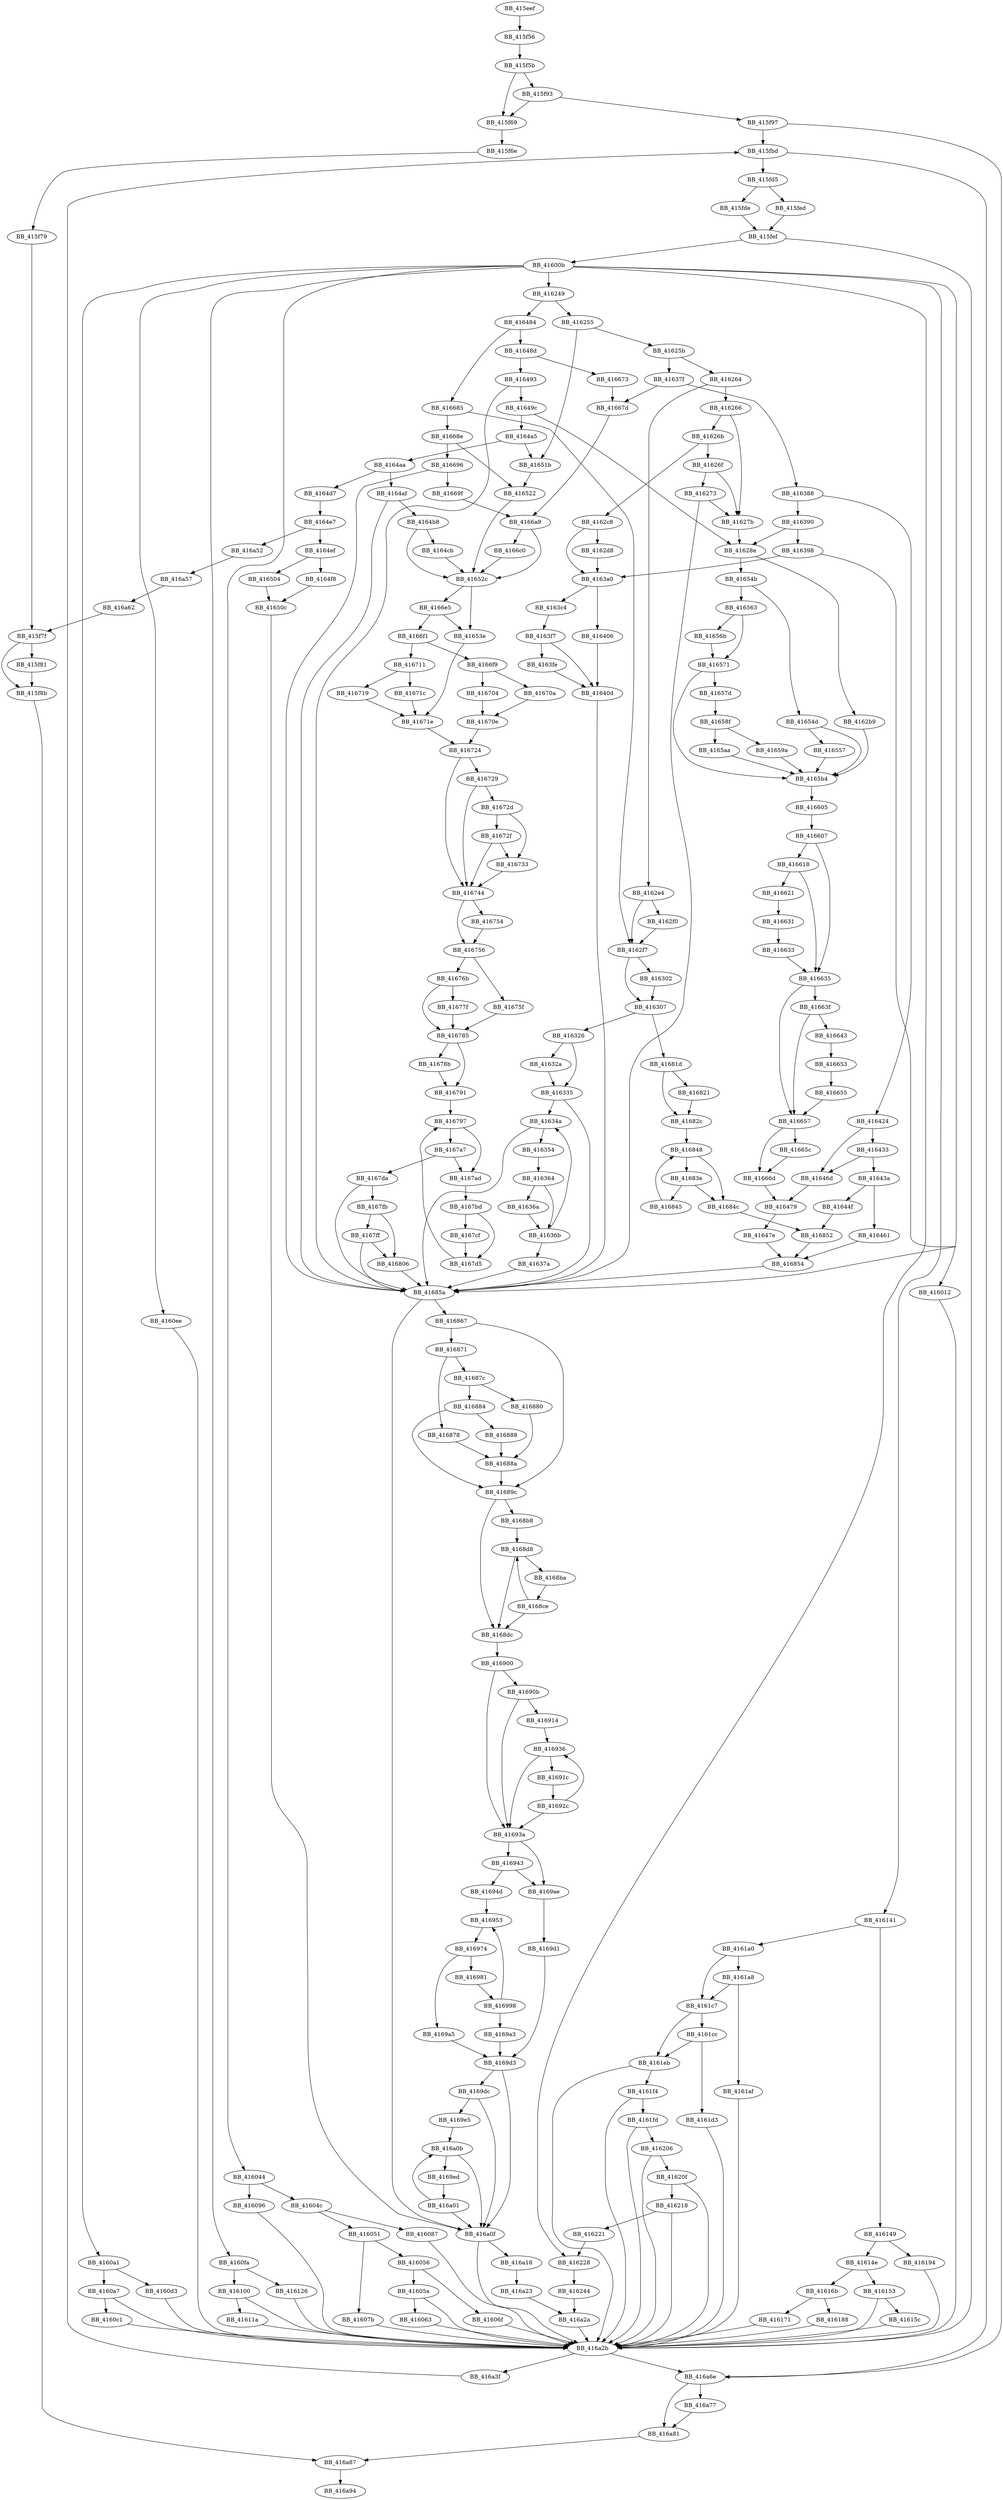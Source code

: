DiGraph __woutput_l{
BB_415eef->BB_415f56
BB_415f56->BB_415f5b
BB_415f5b->BB_415f69
BB_415f5b->BB_415f93
BB_415f69->BB_415f6e
BB_415f6e->BB_415f79
BB_415f79->BB_415f7f
BB_415f7f->BB_415f81
BB_415f7f->BB_415f8b
BB_415f81->BB_415f8b
BB_415f8b->BB_416a87
BB_415f93->BB_415f69
BB_415f93->BB_415f97
BB_415f97->BB_415fbd
BB_415f97->BB_416a6e
BB_415fbd->BB_415fd5
BB_415fbd->BB_416a6e
BB_415fd5->BB_415fde
BB_415fd5->BB_415fed
BB_415fde->BB_415fef
BB_415fed->BB_415fef
BB_415fef->BB_41600b
BB_415fef->BB_416a2b
BB_41600b->BB_416012
BB_41600b->BB_416044
BB_41600b->BB_4160a1
BB_41600b->BB_4160ee
BB_41600b->BB_4160fa
BB_41600b->BB_416141
BB_41600b->BB_416228
BB_41600b->BB_416249
BB_416012->BB_416a2b
BB_416044->BB_41604c
BB_416044->BB_416096
BB_41604c->BB_416051
BB_41604c->BB_416087
BB_416051->BB_416056
BB_416051->BB_41607b
BB_416056->BB_41605a
BB_416056->BB_41606f
BB_41605a->BB_416063
BB_41605a->BB_416a2b
BB_416063->BB_416a2b
BB_41606f->BB_416a2b
BB_41607b->BB_416a2b
BB_416087->BB_416a2b
BB_416096->BB_416a2b
BB_4160a1->BB_4160a7
BB_4160a1->BB_4160d3
BB_4160a7->BB_4160c1
BB_4160a7->BB_416a2b
BB_4160c1->BB_416a2b
BB_4160d3->BB_416a2b
BB_4160ee->BB_416a2b
BB_4160fa->BB_416100
BB_4160fa->BB_416126
BB_416100->BB_41611a
BB_416100->BB_416a2b
BB_41611a->BB_416a2b
BB_416126->BB_416a2b
BB_416141->BB_416149
BB_416141->BB_4161a0
BB_416149->BB_41614e
BB_416149->BB_416194
BB_41614e->BB_416153
BB_41614e->BB_41616b
BB_416153->BB_41615c
BB_416153->BB_416a2b
BB_41615c->BB_416a2b
BB_41616b->BB_416171
BB_41616b->BB_416188
BB_416171->BB_416a2b
BB_416188->BB_416a2b
BB_416194->BB_416a2b
BB_4161a0->BB_4161a8
BB_4161a0->BB_4161c7
BB_4161a8->BB_4161af
BB_4161a8->BB_4161c7
BB_4161af->BB_416a2b
BB_4161c7->BB_4161cc
BB_4161c7->BB_4161eb
BB_4161cc->BB_4161d3
BB_4161cc->BB_4161eb
BB_4161d3->BB_416a2b
BB_4161eb->BB_4161f4
BB_4161eb->BB_416a2b
BB_4161f4->BB_4161fd
BB_4161f4->BB_416a2b
BB_4161fd->BB_416206
BB_4161fd->BB_416a2b
BB_416206->BB_41620f
BB_416206->BB_416a2b
BB_41620f->BB_416218
BB_41620f->BB_416a2b
BB_416218->BB_416221
BB_416218->BB_416a2b
BB_416221->BB_416228
BB_416228->BB_416244
BB_416244->BB_416a2a
BB_416249->BB_416255
BB_416249->BB_416484
BB_416255->BB_41625b
BB_416255->BB_41651b
BB_41625b->BB_416264
BB_41625b->BB_41637f
BB_416264->BB_416266
BB_416264->BB_4162e4
BB_416266->BB_41626b
BB_416266->BB_41627b
BB_41626b->BB_41626f
BB_41626b->BB_4162c8
BB_41626f->BB_416273
BB_41626f->BB_41627b
BB_416273->BB_41627b
BB_416273->BB_41685a
BB_41627b->BB_41628e
BB_41628e->BB_4162b9
BB_41628e->BB_41654b
BB_4162b9->BB_4165b4
BB_4162c8->BB_4162d8
BB_4162c8->BB_4163a0
BB_4162d8->BB_4163a0
BB_4162e4->BB_4162f0
BB_4162e4->BB_4162f7
BB_4162f0->BB_4162f7
BB_4162f7->BB_416302
BB_4162f7->BB_416307
BB_416302->BB_416307
BB_416307->BB_416326
BB_416307->BB_41681d
BB_416326->BB_41632a
BB_416326->BB_416335
BB_41632a->BB_416335
BB_416335->BB_41634a
BB_416335->BB_41685a
BB_41634a->BB_416354
BB_41634a->BB_41685a
BB_416354->BB_416364
BB_416364->BB_41636a
BB_416364->BB_41636b
BB_41636a->BB_41636b
BB_41636b->BB_41634a
BB_41636b->BB_41637a
BB_41637a->BB_41685a
BB_41637f->BB_416388
BB_41637f->BB_41667d
BB_416388->BB_416390
BB_416388->BB_416424
BB_416390->BB_41628e
BB_416390->BB_416398
BB_416398->BB_4163a0
BB_416398->BB_41685a
BB_4163a0->BB_4163c4
BB_4163a0->BB_416406
BB_4163c4->BB_4163f7
BB_4163f7->BB_4163fe
BB_4163f7->BB_41640d
BB_4163fe->BB_41640d
BB_416406->BB_41640d
BB_41640d->BB_41685a
BB_416424->BB_416433
BB_416424->BB_41646d
BB_416433->BB_41643a
BB_416433->BB_41646d
BB_41643a->BB_41644f
BB_41643a->BB_416461
BB_41644f->BB_416852
BB_416461->BB_416854
BB_41646d->BB_416479
BB_416479->BB_41647e
BB_41647e->BB_416854
BB_416484->BB_41648d
BB_416484->BB_416685
BB_41648d->BB_416493
BB_41648d->BB_416673
BB_416493->BB_41649c
BB_416493->BB_41685a
BB_41649c->BB_41628e
BB_41649c->BB_4164a5
BB_4164a5->BB_4164aa
BB_4164a5->BB_41651b
BB_4164aa->BB_4164af
BB_4164aa->BB_4164d7
BB_4164af->BB_4164b8
BB_4164af->BB_41685a
BB_4164b8->BB_4164cb
BB_4164b8->BB_41652c
BB_4164cb->BB_41652c
BB_4164d7->BB_4164e7
BB_4164e7->BB_4164ef
BB_4164e7->BB_416a52
BB_4164ef->BB_4164f8
BB_4164ef->BB_416504
BB_4164f8->BB_41650c
BB_416504->BB_41650c
BB_41650c->BB_416a0f
BB_41651b->BB_416522
BB_416522->BB_41652c
BB_41652c->BB_41653e
BB_41652c->BB_4166e5
BB_41653e->BB_41671e
BB_41654b->BB_41654d
BB_41654b->BB_416563
BB_41654d->BB_416557
BB_41654d->BB_4165b4
BB_416557->BB_4165b4
BB_416563->BB_41656b
BB_416563->BB_416571
BB_41656b->BB_416571
BB_416571->BB_41657d
BB_416571->BB_4165b4
BB_41657d->BB_41658f
BB_41658f->BB_41659a
BB_41658f->BB_4165aa
BB_41659a->BB_4165b4
BB_4165aa->BB_4165b4
BB_4165b4->BB_416605
BB_416605->BB_416607
BB_416607->BB_416618
BB_416607->BB_416635
BB_416618->BB_416621
BB_416618->BB_416635
BB_416621->BB_416631
BB_416631->BB_416633
BB_416633->BB_416635
BB_416635->BB_41663f
BB_416635->BB_416657
BB_41663f->BB_416643
BB_41663f->BB_416657
BB_416643->BB_416653
BB_416653->BB_416655
BB_416655->BB_416657
BB_416657->BB_41665c
BB_416657->BB_41666d
BB_41665c->BB_41666d
BB_41666d->BB_416479
BB_416673->BB_41667d
BB_41667d->BB_4166a9
BB_416685->BB_4162f7
BB_416685->BB_41668e
BB_41668e->BB_416522
BB_41668e->BB_416696
BB_416696->BB_41669f
BB_416696->BB_41685a
BB_41669f->BB_4166a9
BB_4166a9->BB_41652c
BB_4166a9->BB_4166c0
BB_4166c0->BB_41652c
BB_4166e5->BB_41653e
BB_4166e5->BB_4166f1
BB_4166f1->BB_4166f9
BB_4166f1->BB_416711
BB_4166f9->BB_416704
BB_4166f9->BB_41670a
BB_416704->BB_41670e
BB_41670a->BB_41670e
BB_41670e->BB_416724
BB_416711->BB_416719
BB_416711->BB_41671c
BB_416719->BB_41671e
BB_41671c->BB_41671e
BB_41671e->BB_416724
BB_416724->BB_416729
BB_416724->BB_416744
BB_416729->BB_41672d
BB_416729->BB_416744
BB_41672d->BB_41672f
BB_41672d->BB_416733
BB_41672f->BB_416733
BB_41672f->BB_416744
BB_416733->BB_416744
BB_416744->BB_416754
BB_416744->BB_416756
BB_416754->BB_416756
BB_416756->BB_41675f
BB_416756->BB_41676b
BB_41675f->BB_416785
BB_41676b->BB_41677f
BB_41676b->BB_416785
BB_41677f->BB_416785
BB_416785->BB_41678b
BB_416785->BB_416791
BB_41678b->BB_416791
BB_416791->BB_416797
BB_416797->BB_4167a7
BB_416797->BB_4167ad
BB_4167a7->BB_4167ad
BB_4167a7->BB_4167da
BB_4167ad->BB_4167bd
BB_4167bd->BB_4167cf
BB_4167bd->BB_4167d5
BB_4167cf->BB_4167d5
BB_4167d5->BB_416797
BB_4167da->BB_4167fb
BB_4167da->BB_41685a
BB_4167fb->BB_4167ff
BB_4167fb->BB_416806
BB_4167ff->BB_416806
BB_4167ff->BB_41685a
BB_416806->BB_41685a
BB_41681d->BB_416821
BB_41681d->BB_41682c
BB_416821->BB_41682c
BB_41682c->BB_416848
BB_41683e->BB_416845
BB_41683e->BB_41684c
BB_416845->BB_416848
BB_416848->BB_41683e
BB_416848->BB_41684c
BB_41684c->BB_416852
BB_416852->BB_416854
BB_416854->BB_41685a
BB_41685a->BB_416867
BB_41685a->BB_416a0f
BB_416867->BB_416871
BB_416867->BB_41689c
BB_416871->BB_416878
BB_416871->BB_41687c
BB_416878->BB_41688a
BB_41687c->BB_416880
BB_41687c->BB_416884
BB_416880->BB_41688a
BB_416884->BB_416888
BB_416884->BB_41689c
BB_416888->BB_41688a
BB_41688a->BB_41689c
BB_41689c->BB_4168b8
BB_41689c->BB_4168dc
BB_4168b8->BB_4168d8
BB_4168ba->BB_4168ce
BB_4168ce->BB_4168d8
BB_4168ce->BB_4168dc
BB_4168d8->BB_4168ba
BB_4168d8->BB_4168dc
BB_4168dc->BB_416900
BB_416900->BB_41690b
BB_416900->BB_41693a
BB_41690b->BB_416914
BB_41690b->BB_41693a
BB_416914->BB_416936
BB_41691c->BB_41692c
BB_41692c->BB_416936
BB_41692c->BB_41693a
BB_416936->BB_41691c
BB_416936->BB_41693a
BB_41693a->BB_416943
BB_41693a->BB_4169ae
BB_416943->BB_41694d
BB_416943->BB_4169ae
BB_41694d->BB_416953
BB_416953->BB_416974
BB_416974->BB_416981
BB_416974->BB_4169a5
BB_416981->BB_416998
BB_416998->BB_416953
BB_416998->BB_4169a3
BB_4169a3->BB_4169d3
BB_4169a5->BB_4169d3
BB_4169ae->BB_4169d1
BB_4169d1->BB_4169d3
BB_4169d3->BB_4169dc
BB_4169d3->BB_416a0f
BB_4169dc->BB_4169e5
BB_4169dc->BB_416a0f
BB_4169e5->BB_416a0b
BB_4169ed->BB_416a01
BB_416a01->BB_416a0b
BB_416a01->BB_416a0f
BB_416a0b->BB_4169ed
BB_416a0b->BB_416a0f
BB_416a0f->BB_416a18
BB_416a0f->BB_416a2b
BB_416a18->BB_416a23
BB_416a23->BB_416a2a
BB_416a2a->BB_416a2b
BB_416a2b->BB_416a3f
BB_416a2b->BB_416a6e
BB_416a3f->BB_415fbd
BB_416a52->BB_416a57
BB_416a57->BB_416a62
BB_416a62->BB_415f7f
BB_416a6e->BB_416a77
BB_416a6e->BB_416a81
BB_416a77->BB_416a81
BB_416a81->BB_416a87
BB_416a87->BB_416a94
}
